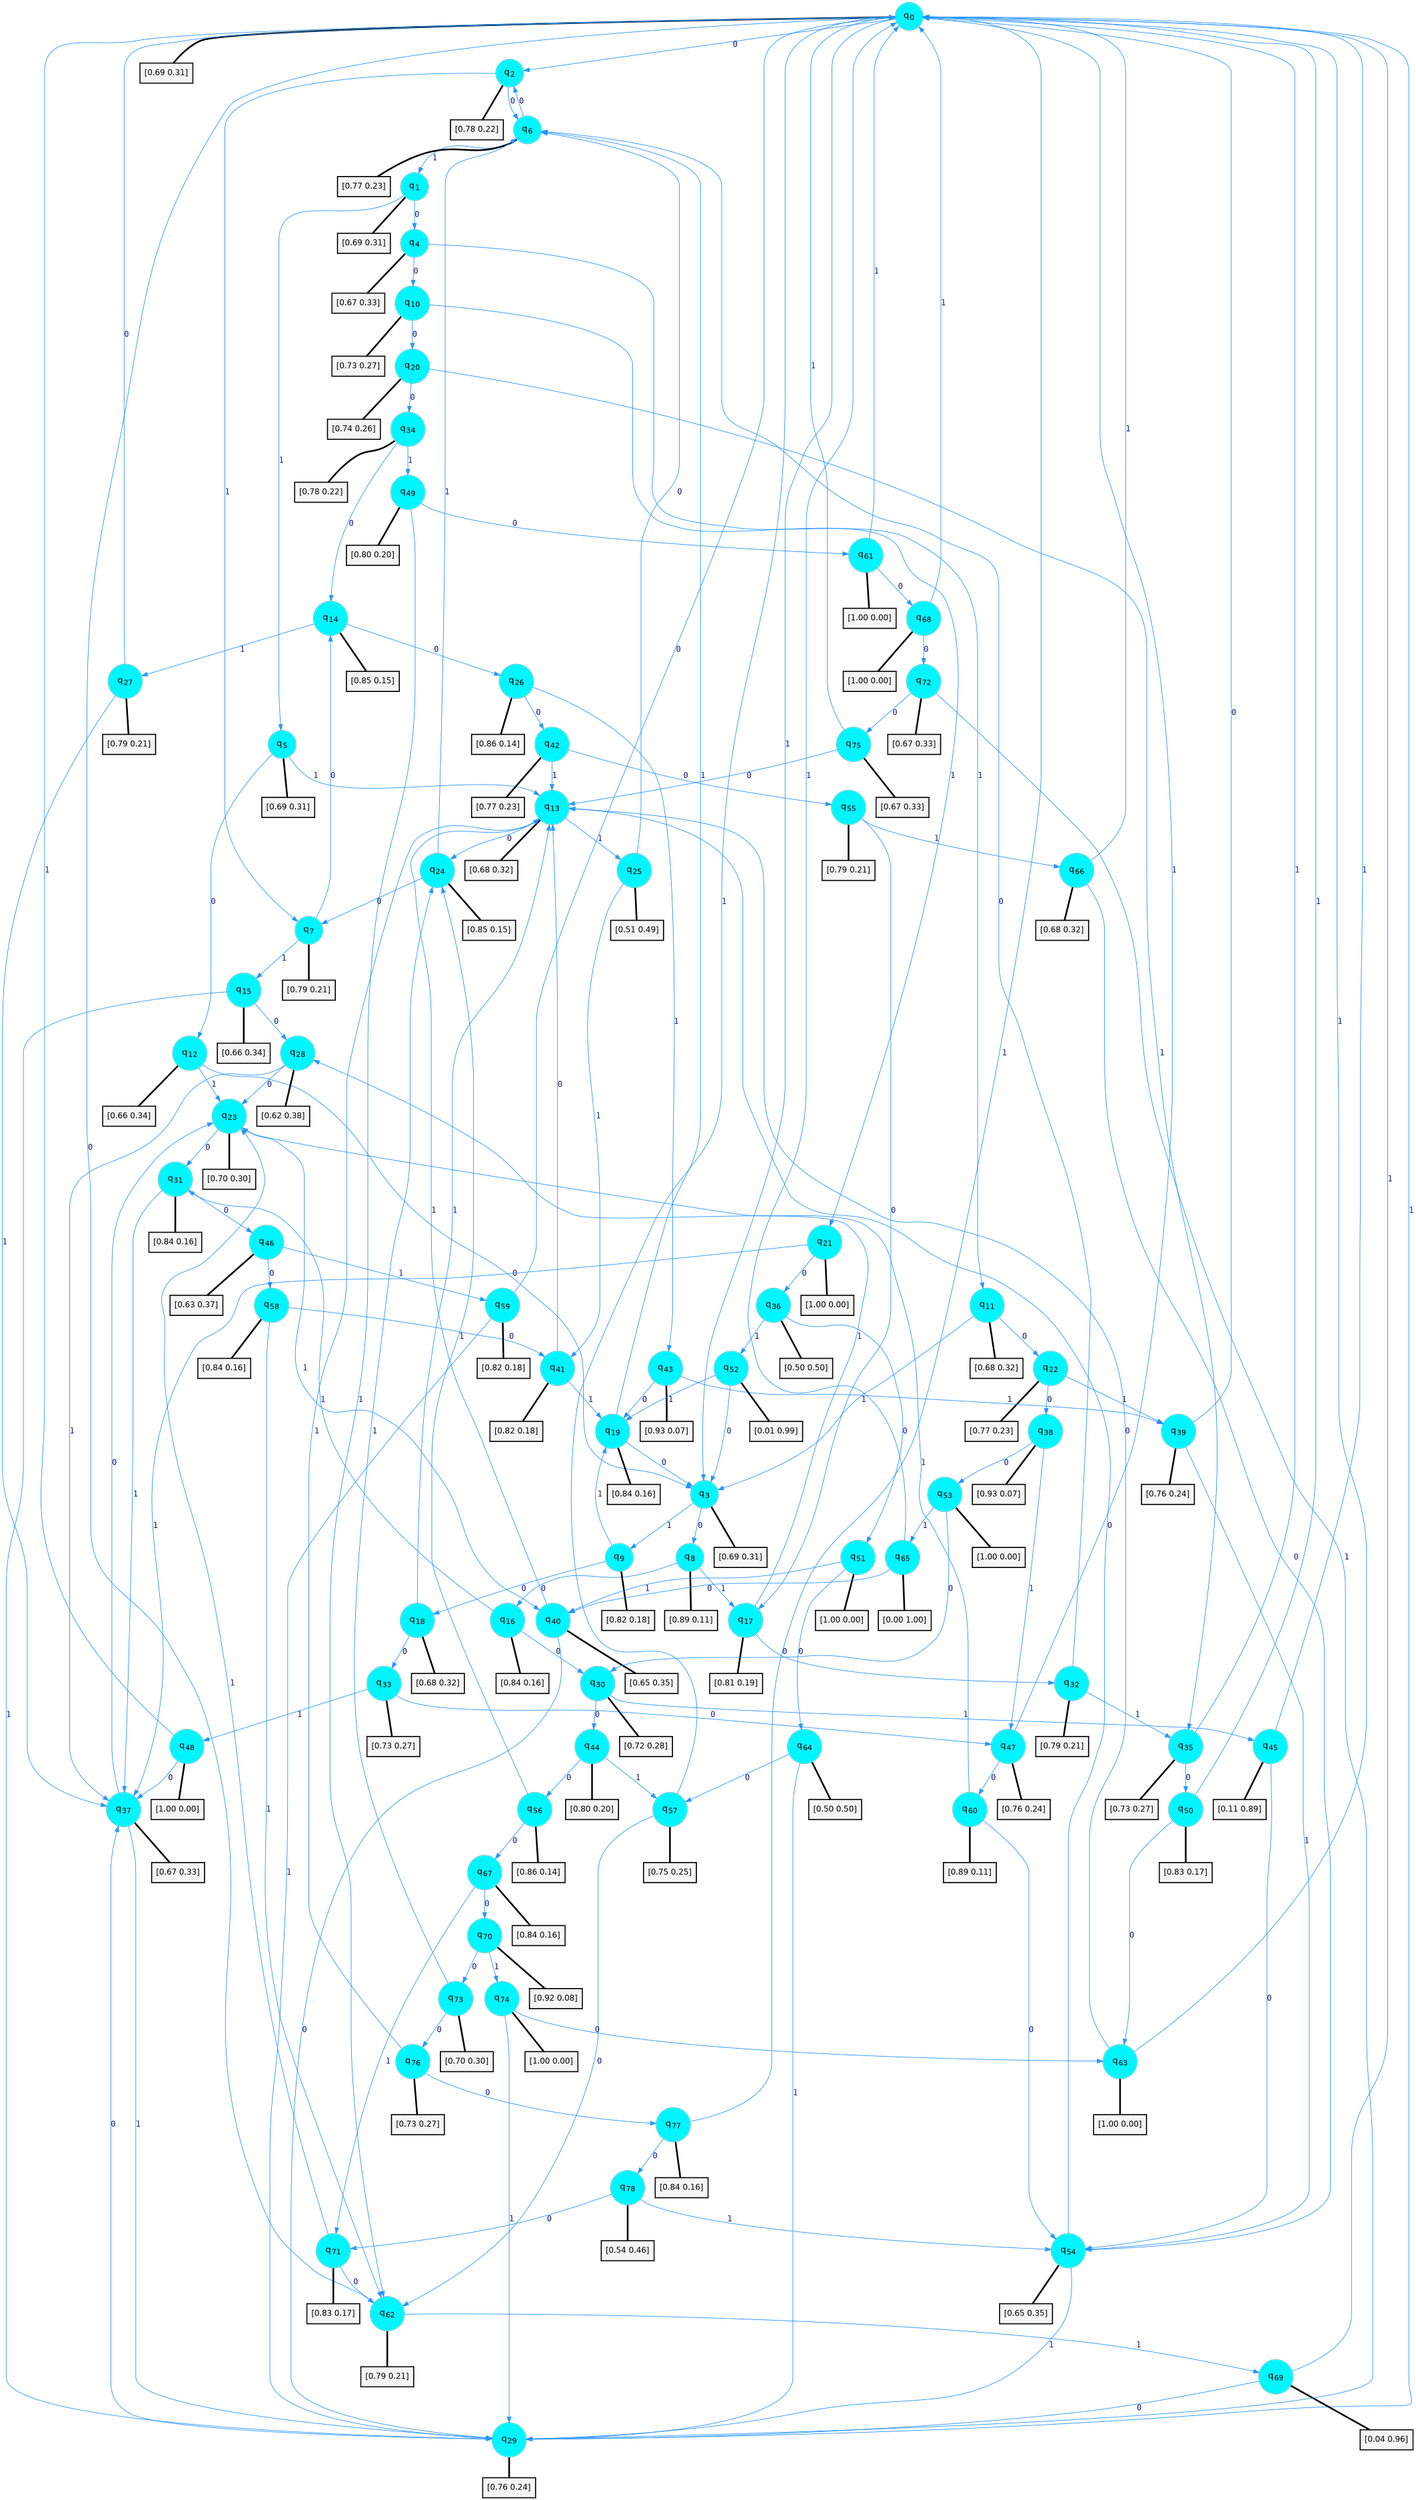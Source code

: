 digraph G {
graph [
bgcolor=transparent, dpi=300, rankdir=TD, size="40,25"];
node [
color=gray, fillcolor=turquoise1, fontcolor=black, fontname=Helvetica, fontsize=16, fontweight=bold, shape=circle, style=filled];
edge [
arrowsize=1, color=dodgerblue1, fontcolor=midnightblue, fontname=courier, fontweight=bold, penwidth=1, style=solid, weight=20];
0[label=<q<SUB>0</SUB>>];
1[label=<q<SUB>1</SUB>>];
2[label=<q<SUB>2</SUB>>];
3[label=<q<SUB>3</SUB>>];
4[label=<q<SUB>4</SUB>>];
5[label=<q<SUB>5</SUB>>];
6[label=<q<SUB>6</SUB>>];
7[label=<q<SUB>7</SUB>>];
8[label=<q<SUB>8</SUB>>];
9[label=<q<SUB>9</SUB>>];
10[label=<q<SUB>10</SUB>>];
11[label=<q<SUB>11</SUB>>];
12[label=<q<SUB>12</SUB>>];
13[label=<q<SUB>13</SUB>>];
14[label=<q<SUB>14</SUB>>];
15[label=<q<SUB>15</SUB>>];
16[label=<q<SUB>16</SUB>>];
17[label=<q<SUB>17</SUB>>];
18[label=<q<SUB>18</SUB>>];
19[label=<q<SUB>19</SUB>>];
20[label=<q<SUB>20</SUB>>];
21[label=<q<SUB>21</SUB>>];
22[label=<q<SUB>22</SUB>>];
23[label=<q<SUB>23</SUB>>];
24[label=<q<SUB>24</SUB>>];
25[label=<q<SUB>25</SUB>>];
26[label=<q<SUB>26</SUB>>];
27[label=<q<SUB>27</SUB>>];
28[label=<q<SUB>28</SUB>>];
29[label=<q<SUB>29</SUB>>];
30[label=<q<SUB>30</SUB>>];
31[label=<q<SUB>31</SUB>>];
32[label=<q<SUB>32</SUB>>];
33[label=<q<SUB>33</SUB>>];
34[label=<q<SUB>34</SUB>>];
35[label=<q<SUB>35</SUB>>];
36[label=<q<SUB>36</SUB>>];
37[label=<q<SUB>37</SUB>>];
38[label=<q<SUB>38</SUB>>];
39[label=<q<SUB>39</SUB>>];
40[label=<q<SUB>40</SUB>>];
41[label=<q<SUB>41</SUB>>];
42[label=<q<SUB>42</SUB>>];
43[label=<q<SUB>43</SUB>>];
44[label=<q<SUB>44</SUB>>];
45[label=<q<SUB>45</SUB>>];
46[label=<q<SUB>46</SUB>>];
47[label=<q<SUB>47</SUB>>];
48[label=<q<SUB>48</SUB>>];
49[label=<q<SUB>49</SUB>>];
50[label=<q<SUB>50</SUB>>];
51[label=<q<SUB>51</SUB>>];
52[label=<q<SUB>52</SUB>>];
53[label=<q<SUB>53</SUB>>];
54[label=<q<SUB>54</SUB>>];
55[label=<q<SUB>55</SUB>>];
56[label=<q<SUB>56</SUB>>];
57[label=<q<SUB>57</SUB>>];
58[label=<q<SUB>58</SUB>>];
59[label=<q<SUB>59</SUB>>];
60[label=<q<SUB>60</SUB>>];
61[label=<q<SUB>61</SUB>>];
62[label=<q<SUB>62</SUB>>];
63[label=<q<SUB>63</SUB>>];
64[label=<q<SUB>64</SUB>>];
65[label=<q<SUB>65</SUB>>];
66[label=<q<SUB>66</SUB>>];
67[label=<q<SUB>67</SUB>>];
68[label=<q<SUB>68</SUB>>];
69[label=<q<SUB>69</SUB>>];
70[label=<q<SUB>70</SUB>>];
71[label=<q<SUB>71</SUB>>];
72[label=<q<SUB>72</SUB>>];
73[label=<q<SUB>73</SUB>>];
74[label=<q<SUB>74</SUB>>];
75[label=<q<SUB>75</SUB>>];
76[label=<q<SUB>76</SUB>>];
77[label=<q<SUB>77</SUB>>];
78[label=<q<SUB>78</SUB>>];
79[label="[0.69 0.31]", shape=box,fontcolor=black, fontname=Helvetica, fontsize=14, penwidth=2, fillcolor=whitesmoke,color=black];
80[label="[0.69 0.31]", shape=box,fontcolor=black, fontname=Helvetica, fontsize=14, penwidth=2, fillcolor=whitesmoke,color=black];
81[label="[0.78 0.22]", shape=box,fontcolor=black, fontname=Helvetica, fontsize=14, penwidth=2, fillcolor=whitesmoke,color=black];
82[label="[0.69 0.31]", shape=box,fontcolor=black, fontname=Helvetica, fontsize=14, penwidth=2, fillcolor=whitesmoke,color=black];
83[label="[0.67 0.33]", shape=box,fontcolor=black, fontname=Helvetica, fontsize=14, penwidth=2, fillcolor=whitesmoke,color=black];
84[label="[0.69 0.31]", shape=box,fontcolor=black, fontname=Helvetica, fontsize=14, penwidth=2, fillcolor=whitesmoke,color=black];
85[label="[0.77 0.23]", shape=box,fontcolor=black, fontname=Helvetica, fontsize=14, penwidth=2, fillcolor=whitesmoke,color=black];
86[label="[0.79 0.21]", shape=box,fontcolor=black, fontname=Helvetica, fontsize=14, penwidth=2, fillcolor=whitesmoke,color=black];
87[label="[0.89 0.11]", shape=box,fontcolor=black, fontname=Helvetica, fontsize=14, penwidth=2, fillcolor=whitesmoke,color=black];
88[label="[0.82 0.18]", shape=box,fontcolor=black, fontname=Helvetica, fontsize=14, penwidth=2, fillcolor=whitesmoke,color=black];
89[label="[0.73 0.27]", shape=box,fontcolor=black, fontname=Helvetica, fontsize=14, penwidth=2, fillcolor=whitesmoke,color=black];
90[label="[0.68 0.32]", shape=box,fontcolor=black, fontname=Helvetica, fontsize=14, penwidth=2, fillcolor=whitesmoke,color=black];
91[label="[0.66 0.34]", shape=box,fontcolor=black, fontname=Helvetica, fontsize=14, penwidth=2, fillcolor=whitesmoke,color=black];
92[label="[0.68 0.32]", shape=box,fontcolor=black, fontname=Helvetica, fontsize=14, penwidth=2, fillcolor=whitesmoke,color=black];
93[label="[0.85 0.15]", shape=box,fontcolor=black, fontname=Helvetica, fontsize=14, penwidth=2, fillcolor=whitesmoke,color=black];
94[label="[0.66 0.34]", shape=box,fontcolor=black, fontname=Helvetica, fontsize=14, penwidth=2, fillcolor=whitesmoke,color=black];
95[label="[0.84 0.16]", shape=box,fontcolor=black, fontname=Helvetica, fontsize=14, penwidth=2, fillcolor=whitesmoke,color=black];
96[label="[0.81 0.19]", shape=box,fontcolor=black, fontname=Helvetica, fontsize=14, penwidth=2, fillcolor=whitesmoke,color=black];
97[label="[0.68 0.32]", shape=box,fontcolor=black, fontname=Helvetica, fontsize=14, penwidth=2, fillcolor=whitesmoke,color=black];
98[label="[0.84 0.16]", shape=box,fontcolor=black, fontname=Helvetica, fontsize=14, penwidth=2, fillcolor=whitesmoke,color=black];
99[label="[0.74 0.26]", shape=box,fontcolor=black, fontname=Helvetica, fontsize=14, penwidth=2, fillcolor=whitesmoke,color=black];
100[label="[1.00 0.00]", shape=box,fontcolor=black, fontname=Helvetica, fontsize=14, penwidth=2, fillcolor=whitesmoke,color=black];
101[label="[0.77 0.23]", shape=box,fontcolor=black, fontname=Helvetica, fontsize=14, penwidth=2, fillcolor=whitesmoke,color=black];
102[label="[0.70 0.30]", shape=box,fontcolor=black, fontname=Helvetica, fontsize=14, penwidth=2, fillcolor=whitesmoke,color=black];
103[label="[0.85 0.15]", shape=box,fontcolor=black, fontname=Helvetica, fontsize=14, penwidth=2, fillcolor=whitesmoke,color=black];
104[label="[0.51 0.49]", shape=box,fontcolor=black, fontname=Helvetica, fontsize=14, penwidth=2, fillcolor=whitesmoke,color=black];
105[label="[0.86 0.14]", shape=box,fontcolor=black, fontname=Helvetica, fontsize=14, penwidth=2, fillcolor=whitesmoke,color=black];
106[label="[0.79 0.21]", shape=box,fontcolor=black, fontname=Helvetica, fontsize=14, penwidth=2, fillcolor=whitesmoke,color=black];
107[label="[0.62 0.38]", shape=box,fontcolor=black, fontname=Helvetica, fontsize=14, penwidth=2, fillcolor=whitesmoke,color=black];
108[label="[0.76 0.24]", shape=box,fontcolor=black, fontname=Helvetica, fontsize=14, penwidth=2, fillcolor=whitesmoke,color=black];
109[label="[0.72 0.28]", shape=box,fontcolor=black, fontname=Helvetica, fontsize=14, penwidth=2, fillcolor=whitesmoke,color=black];
110[label="[0.84 0.16]", shape=box,fontcolor=black, fontname=Helvetica, fontsize=14, penwidth=2, fillcolor=whitesmoke,color=black];
111[label="[0.79 0.21]", shape=box,fontcolor=black, fontname=Helvetica, fontsize=14, penwidth=2, fillcolor=whitesmoke,color=black];
112[label="[0.73 0.27]", shape=box,fontcolor=black, fontname=Helvetica, fontsize=14, penwidth=2, fillcolor=whitesmoke,color=black];
113[label="[0.78 0.22]", shape=box,fontcolor=black, fontname=Helvetica, fontsize=14, penwidth=2, fillcolor=whitesmoke,color=black];
114[label="[0.73 0.27]", shape=box,fontcolor=black, fontname=Helvetica, fontsize=14, penwidth=2, fillcolor=whitesmoke,color=black];
115[label="[0.50 0.50]", shape=box,fontcolor=black, fontname=Helvetica, fontsize=14, penwidth=2, fillcolor=whitesmoke,color=black];
116[label="[0.67 0.33]", shape=box,fontcolor=black, fontname=Helvetica, fontsize=14, penwidth=2, fillcolor=whitesmoke,color=black];
117[label="[0.93 0.07]", shape=box,fontcolor=black, fontname=Helvetica, fontsize=14, penwidth=2, fillcolor=whitesmoke,color=black];
118[label="[0.76 0.24]", shape=box,fontcolor=black, fontname=Helvetica, fontsize=14, penwidth=2, fillcolor=whitesmoke,color=black];
119[label="[0.65 0.35]", shape=box,fontcolor=black, fontname=Helvetica, fontsize=14, penwidth=2, fillcolor=whitesmoke,color=black];
120[label="[0.82 0.18]", shape=box,fontcolor=black, fontname=Helvetica, fontsize=14, penwidth=2, fillcolor=whitesmoke,color=black];
121[label="[0.77 0.23]", shape=box,fontcolor=black, fontname=Helvetica, fontsize=14, penwidth=2, fillcolor=whitesmoke,color=black];
122[label="[0.93 0.07]", shape=box,fontcolor=black, fontname=Helvetica, fontsize=14, penwidth=2, fillcolor=whitesmoke,color=black];
123[label="[0.80 0.20]", shape=box,fontcolor=black, fontname=Helvetica, fontsize=14, penwidth=2, fillcolor=whitesmoke,color=black];
124[label="[0.11 0.89]", shape=box,fontcolor=black, fontname=Helvetica, fontsize=14, penwidth=2, fillcolor=whitesmoke,color=black];
125[label="[0.63 0.37]", shape=box,fontcolor=black, fontname=Helvetica, fontsize=14, penwidth=2, fillcolor=whitesmoke,color=black];
126[label="[0.76 0.24]", shape=box,fontcolor=black, fontname=Helvetica, fontsize=14, penwidth=2, fillcolor=whitesmoke,color=black];
127[label="[1.00 0.00]", shape=box,fontcolor=black, fontname=Helvetica, fontsize=14, penwidth=2, fillcolor=whitesmoke,color=black];
128[label="[0.80 0.20]", shape=box,fontcolor=black, fontname=Helvetica, fontsize=14, penwidth=2, fillcolor=whitesmoke,color=black];
129[label="[0.83 0.17]", shape=box,fontcolor=black, fontname=Helvetica, fontsize=14, penwidth=2, fillcolor=whitesmoke,color=black];
130[label="[1.00 0.00]", shape=box,fontcolor=black, fontname=Helvetica, fontsize=14, penwidth=2, fillcolor=whitesmoke,color=black];
131[label="[0.01 0.99]", shape=box,fontcolor=black, fontname=Helvetica, fontsize=14, penwidth=2, fillcolor=whitesmoke,color=black];
132[label="[1.00 0.00]", shape=box,fontcolor=black, fontname=Helvetica, fontsize=14, penwidth=2, fillcolor=whitesmoke,color=black];
133[label="[0.65 0.35]", shape=box,fontcolor=black, fontname=Helvetica, fontsize=14, penwidth=2, fillcolor=whitesmoke,color=black];
134[label="[0.79 0.21]", shape=box,fontcolor=black, fontname=Helvetica, fontsize=14, penwidth=2, fillcolor=whitesmoke,color=black];
135[label="[0.86 0.14]", shape=box,fontcolor=black, fontname=Helvetica, fontsize=14, penwidth=2, fillcolor=whitesmoke,color=black];
136[label="[0.75 0.25]", shape=box,fontcolor=black, fontname=Helvetica, fontsize=14, penwidth=2, fillcolor=whitesmoke,color=black];
137[label="[0.84 0.16]", shape=box,fontcolor=black, fontname=Helvetica, fontsize=14, penwidth=2, fillcolor=whitesmoke,color=black];
138[label="[0.82 0.18]", shape=box,fontcolor=black, fontname=Helvetica, fontsize=14, penwidth=2, fillcolor=whitesmoke,color=black];
139[label="[0.89 0.11]", shape=box,fontcolor=black, fontname=Helvetica, fontsize=14, penwidth=2, fillcolor=whitesmoke,color=black];
140[label="[1.00 0.00]", shape=box,fontcolor=black, fontname=Helvetica, fontsize=14, penwidth=2, fillcolor=whitesmoke,color=black];
141[label="[0.79 0.21]", shape=box,fontcolor=black, fontname=Helvetica, fontsize=14, penwidth=2, fillcolor=whitesmoke,color=black];
142[label="[1.00 0.00]", shape=box,fontcolor=black, fontname=Helvetica, fontsize=14, penwidth=2, fillcolor=whitesmoke,color=black];
143[label="[0.50 0.50]", shape=box,fontcolor=black, fontname=Helvetica, fontsize=14, penwidth=2, fillcolor=whitesmoke,color=black];
144[label="[0.00 1.00]", shape=box,fontcolor=black, fontname=Helvetica, fontsize=14, penwidth=2, fillcolor=whitesmoke,color=black];
145[label="[0.68 0.32]", shape=box,fontcolor=black, fontname=Helvetica, fontsize=14, penwidth=2, fillcolor=whitesmoke,color=black];
146[label="[0.84 0.16]", shape=box,fontcolor=black, fontname=Helvetica, fontsize=14, penwidth=2, fillcolor=whitesmoke,color=black];
147[label="[1.00 0.00]", shape=box,fontcolor=black, fontname=Helvetica, fontsize=14, penwidth=2, fillcolor=whitesmoke,color=black];
148[label="[0.04 0.96]", shape=box,fontcolor=black, fontname=Helvetica, fontsize=14, penwidth=2, fillcolor=whitesmoke,color=black];
149[label="[0.92 0.08]", shape=box,fontcolor=black, fontname=Helvetica, fontsize=14, penwidth=2, fillcolor=whitesmoke,color=black];
150[label="[0.83 0.17]", shape=box,fontcolor=black, fontname=Helvetica, fontsize=14, penwidth=2, fillcolor=whitesmoke,color=black];
151[label="[0.67 0.33]", shape=box,fontcolor=black, fontname=Helvetica, fontsize=14, penwidth=2, fillcolor=whitesmoke,color=black];
152[label="[0.70 0.30]", shape=box,fontcolor=black, fontname=Helvetica, fontsize=14, penwidth=2, fillcolor=whitesmoke,color=black];
153[label="[1.00 0.00]", shape=box,fontcolor=black, fontname=Helvetica, fontsize=14, penwidth=2, fillcolor=whitesmoke,color=black];
154[label="[0.67 0.33]", shape=box,fontcolor=black, fontname=Helvetica, fontsize=14, penwidth=2, fillcolor=whitesmoke,color=black];
155[label="[0.73 0.27]", shape=box,fontcolor=black, fontname=Helvetica, fontsize=14, penwidth=2, fillcolor=whitesmoke,color=black];
156[label="[0.84 0.16]", shape=box,fontcolor=black, fontname=Helvetica, fontsize=14, penwidth=2, fillcolor=whitesmoke,color=black];
157[label="[0.54 0.46]", shape=box,fontcolor=black, fontname=Helvetica, fontsize=14, penwidth=2, fillcolor=whitesmoke,color=black];
0->2 [label=0];
0->3 [label=1];
0->79 [arrowhead=none, penwidth=3,color=black];
1->4 [label=0];
1->5 [label=1];
1->80 [arrowhead=none, penwidth=3,color=black];
2->6 [label=0];
2->7 [label=1];
2->81 [arrowhead=none, penwidth=3,color=black];
3->8 [label=0];
3->9 [label=1];
3->82 [arrowhead=none, penwidth=3,color=black];
4->10 [label=0];
4->11 [label=1];
4->83 [arrowhead=none, penwidth=3,color=black];
5->12 [label=0];
5->13 [label=1];
5->84 [arrowhead=none, penwidth=3,color=black];
6->2 [label=0];
6->1 [label=1];
6->85 [arrowhead=none, penwidth=3,color=black];
7->14 [label=0];
7->15 [label=1];
7->86 [arrowhead=none, penwidth=3,color=black];
8->16 [label=0];
8->17 [label=1];
8->87 [arrowhead=none, penwidth=3,color=black];
9->18 [label=0];
9->19 [label=1];
9->88 [arrowhead=none, penwidth=3,color=black];
10->20 [label=0];
10->21 [label=1];
10->89 [arrowhead=none, penwidth=3,color=black];
11->22 [label=0];
11->3 [label=1];
11->90 [arrowhead=none, penwidth=3,color=black];
12->3 [label=0];
12->23 [label=1];
12->91 [arrowhead=none, penwidth=3,color=black];
13->24 [label=0];
13->25 [label=1];
13->92 [arrowhead=none, penwidth=3,color=black];
14->26 [label=0];
14->27 [label=1];
14->93 [arrowhead=none, penwidth=3,color=black];
15->28 [label=0];
15->29 [label=1];
15->94 [arrowhead=none, penwidth=3,color=black];
16->30 [label=0];
16->31 [label=1];
16->95 [arrowhead=none, penwidth=3,color=black];
17->32 [label=0];
17->28 [label=1];
17->96 [arrowhead=none, penwidth=3,color=black];
18->33 [label=0];
18->13 [label=1];
18->97 [arrowhead=none, penwidth=3,color=black];
19->3 [label=0];
19->6 [label=1];
19->98 [arrowhead=none, penwidth=3,color=black];
20->34 [label=0];
20->35 [label=1];
20->99 [arrowhead=none, penwidth=3,color=black];
21->36 [label=0];
21->37 [label=1];
21->100 [arrowhead=none, penwidth=3,color=black];
22->38 [label=0];
22->39 [label=1];
22->101 [arrowhead=none, penwidth=3,color=black];
23->31 [label=0];
23->40 [label=1];
23->102 [arrowhead=none, penwidth=3,color=black];
24->7 [label=0];
24->6 [label=1];
24->103 [arrowhead=none, penwidth=3,color=black];
25->6 [label=0];
25->41 [label=1];
25->104 [arrowhead=none, penwidth=3,color=black];
26->42 [label=0];
26->43 [label=1];
26->105 [arrowhead=none, penwidth=3,color=black];
27->0 [label=0];
27->37 [label=1];
27->106 [arrowhead=none, penwidth=3,color=black];
28->23 [label=0];
28->37 [label=1];
28->107 [arrowhead=none, penwidth=3,color=black];
29->37 [label=0];
29->0 [label=1];
29->108 [arrowhead=none, penwidth=3,color=black];
30->44 [label=0];
30->45 [label=1];
30->109 [arrowhead=none, penwidth=3,color=black];
31->46 [label=0];
31->37 [label=1];
31->110 [arrowhead=none, penwidth=3,color=black];
32->6 [label=0];
32->35 [label=1];
32->111 [arrowhead=none, penwidth=3,color=black];
33->47 [label=0];
33->48 [label=1];
33->112 [arrowhead=none, penwidth=3,color=black];
34->14 [label=0];
34->49 [label=1];
34->113 [arrowhead=none, penwidth=3,color=black];
35->50 [label=0];
35->0 [label=1];
35->114 [arrowhead=none, penwidth=3,color=black];
36->51 [label=0];
36->52 [label=1];
36->115 [arrowhead=none, penwidth=3,color=black];
37->23 [label=0];
37->29 [label=1];
37->116 [arrowhead=none, penwidth=3,color=black];
38->53 [label=0];
38->47 [label=1];
38->117 [arrowhead=none, penwidth=3,color=black];
39->0 [label=0];
39->54 [label=1];
39->118 [arrowhead=none, penwidth=3,color=black];
40->29 [label=0];
40->13 [label=1];
40->119 [arrowhead=none, penwidth=3,color=black];
41->13 [label=0];
41->19 [label=1];
41->120 [arrowhead=none, penwidth=3,color=black];
42->55 [label=0];
42->13 [label=1];
42->121 [arrowhead=none, penwidth=3,color=black];
43->19 [label=0];
43->39 [label=1];
43->122 [arrowhead=none, penwidth=3,color=black];
44->56 [label=0];
44->57 [label=1];
44->123 [arrowhead=none, penwidth=3,color=black];
45->54 [label=0];
45->0 [label=1];
45->124 [arrowhead=none, penwidth=3,color=black];
46->58 [label=0];
46->59 [label=1];
46->125 [arrowhead=none, penwidth=3,color=black];
47->60 [label=0];
47->0 [label=1];
47->126 [arrowhead=none, penwidth=3,color=black];
48->37 [label=0];
48->0 [label=1];
48->127 [arrowhead=none, penwidth=3,color=black];
49->61 [label=0];
49->62 [label=1];
49->128 [arrowhead=none, penwidth=3,color=black];
50->63 [label=0];
50->0 [label=1];
50->129 [arrowhead=none, penwidth=3,color=black];
51->64 [label=0];
51->40 [label=1];
51->130 [arrowhead=none, penwidth=3,color=black];
52->3 [label=0];
52->19 [label=1];
52->131 [arrowhead=none, penwidth=3,color=black];
53->30 [label=0];
53->65 [label=1];
53->132 [arrowhead=none, penwidth=3,color=black];
54->13 [label=0];
54->29 [label=1];
54->133 [arrowhead=none, penwidth=3,color=black];
55->17 [label=0];
55->66 [label=1];
55->134 [arrowhead=none, penwidth=3,color=black];
56->67 [label=0];
56->24 [label=1];
56->135 [arrowhead=none, penwidth=3,color=black];
57->62 [label=0];
57->0 [label=1];
57->136 [arrowhead=none, penwidth=3,color=black];
58->41 [label=0];
58->62 [label=1];
58->137 [arrowhead=none, penwidth=3,color=black];
59->0 [label=0];
59->29 [label=1];
59->138 [arrowhead=none, penwidth=3,color=black];
60->54 [label=0];
60->23 [label=1];
60->139 [arrowhead=none, penwidth=3,color=black];
61->68 [label=0];
61->0 [label=1];
61->140 [arrowhead=none, penwidth=3,color=black];
62->0 [label=0];
62->69 [label=1];
62->141 [arrowhead=none, penwidth=3,color=black];
63->13 [label=0];
63->0 [label=1];
63->142 [arrowhead=none, penwidth=3,color=black];
64->57 [label=0];
64->29 [label=1];
64->143 [arrowhead=none, penwidth=3,color=black];
65->40 [label=0];
65->0 [label=1];
65->144 [arrowhead=none, penwidth=3,color=black];
66->54 [label=0];
66->0 [label=1];
66->145 [arrowhead=none, penwidth=3,color=black];
67->70 [label=0];
67->71 [label=1];
67->146 [arrowhead=none, penwidth=3,color=black];
68->72 [label=0];
68->0 [label=1];
68->147 [arrowhead=none, penwidth=3,color=black];
69->29 [label=0];
69->0 [label=1];
69->148 [arrowhead=none, penwidth=3,color=black];
70->73 [label=0];
70->74 [label=1];
70->149 [arrowhead=none, penwidth=3,color=black];
71->62 [label=0];
71->23 [label=1];
71->150 [arrowhead=none, penwidth=3,color=black];
72->75 [label=0];
72->29 [label=1];
72->151 [arrowhead=none, penwidth=3,color=black];
73->76 [label=0];
73->24 [label=1];
73->152 [arrowhead=none, penwidth=3,color=black];
74->63 [label=0];
74->29 [label=1];
74->153 [arrowhead=none, penwidth=3,color=black];
75->13 [label=0];
75->0 [label=1];
75->154 [arrowhead=none, penwidth=3,color=black];
76->77 [label=0];
76->13 [label=1];
76->155 [arrowhead=none, penwidth=3,color=black];
77->78 [label=0];
77->0 [label=1];
77->156 [arrowhead=none, penwidth=3,color=black];
78->71 [label=0];
78->54 [label=1];
78->157 [arrowhead=none, penwidth=3,color=black];
}
